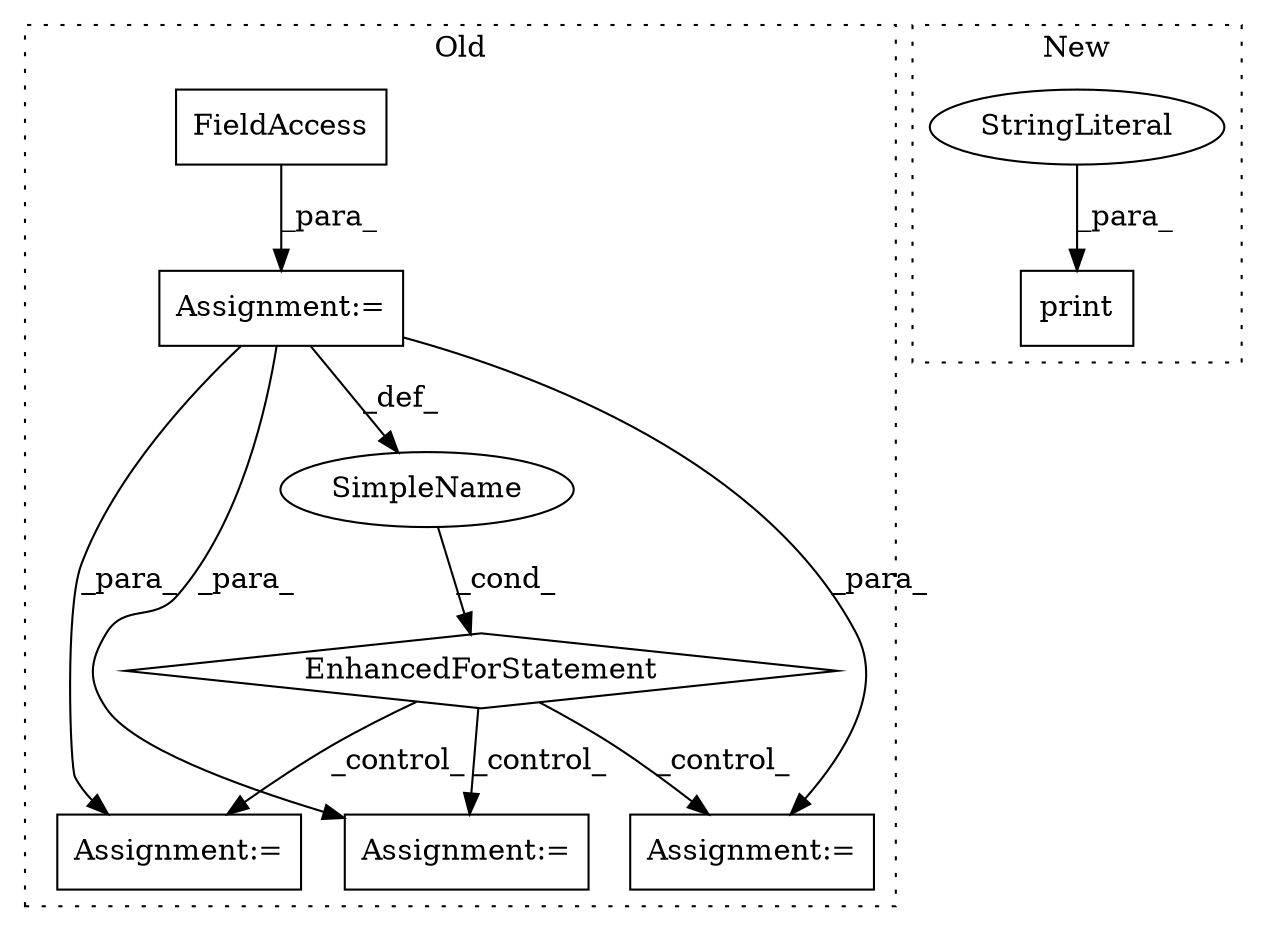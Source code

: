 digraph G {
subgraph cluster0 {
1 [label="EnhancedForStatement" a="70" s="12376,12450" l="53,2" shape="diamond"];
3 [label="Assignment:=" a="7" s="12376,12450" l="53,2" shape="box"];
5 [label="Assignment:=" a="7" s="12930" l="1" shape="box"];
6 [label="SimpleName" a="42" s="12433" l="6" shape="ellipse"];
7 [label="Assignment:=" a="7" s="13201" l="1" shape="box"];
8 [label="Assignment:=" a="7" s="13103" l="1" shape="box"];
9 [label="FieldAccess" a="22" s="12442" l="8" shape="box"];
label = "Old";
style="dotted";
}
subgraph cluster1 {
2 [label="print" a="32" s="12064,12086" l="6,1" shape="box"];
4 [label="StringLiteral" a="45" s="12070" l="9" shape="ellipse"];
label = "New";
style="dotted";
}
1 -> 8 [label="_control_"];
1 -> 7 [label="_control_"];
1 -> 5 [label="_control_"];
3 -> 6 [label="_def_"];
3 -> 5 [label="_para_"];
3 -> 7 [label="_para_"];
3 -> 8 [label="_para_"];
4 -> 2 [label="_para_"];
6 -> 1 [label="_cond_"];
9 -> 3 [label="_para_"];
}